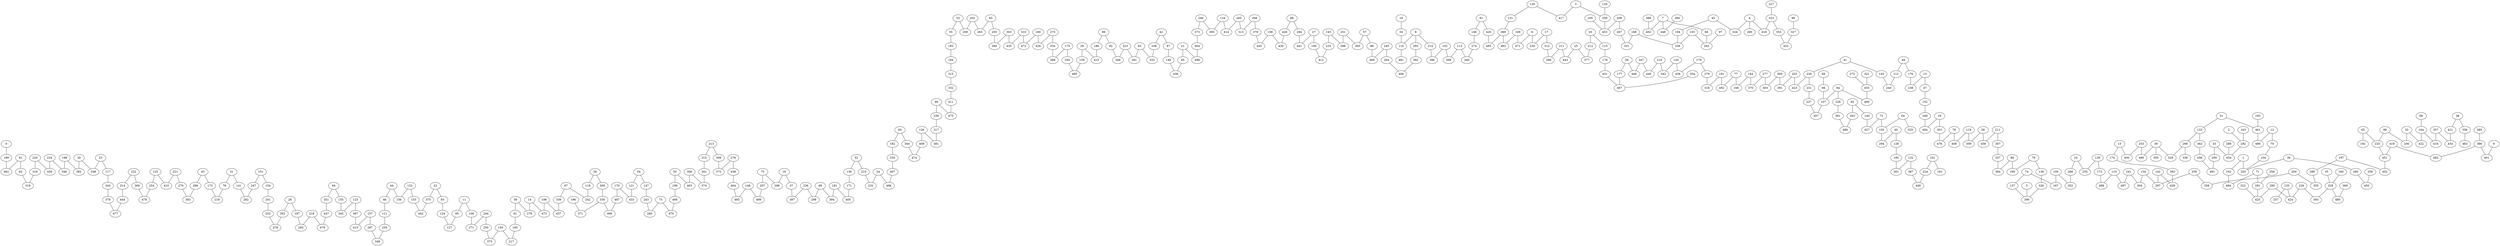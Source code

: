 graph {
  0;
  1;
  2;
  3;
  4;
  5;
  6;
  7;
  8;
  9;
  10;
  11;
  12;
  13;
  14;
  15;
  16;
  17;
  18;
  19;
  20;
  21;
  22;
  23;
  24;
  25;
  26;
  27;
  28;
  29;
  30;
  31;
  32;
  33;
  34;
  35;
  36;
  37;
  38;
  39;
  40;
  41;
  42;
  43;
  44;
  45;
  46;
  47;
  48;
  49;
  50;
  51;
  52;
  53;
  54;
  55;
  56;
  57;
  58;
  59;
  60;
  61;
  62;
  63;
  64;
  65;
  66;
  67;
  68;
  69;
  70;
  71;
  72;
  73;
  74;
  75;
  76;
  77;
  78;
  79;
  80;
  81;
  82;
  83;
  84;
  85;
  86;
  87;
  88;
  89;
  90;
  91;
  92;
  93;
  94;
  95;
  96;
  97;
  98;
  99;
  100;
  101;
  102;
  103;
  104;
  105;
  106;
  107;
  108;
  109;
  110;
  111;
  112;
  113;
  114;
  115;
  116;
  117;
  118;
  119;
  120;
  121;
  122;
  123;
  124;
  125;
  126;
  127;
  128;
  129;
  130;
  131;
  132;
  133;
  134;
  135;
  136;
  137;
  138;
  139;
  140;
  141;
  142;
  143;
  144;
  145;
  146;
  147;
  148;
  149;
  150;
  151;
  152;
  153;
  154;
  155;
  156;
  157;
  158;
  159;
  160;
  161;
  162;
  163;
  164;
  165;
  166;
  167;
  168;
  169;
  170;
  171;
  172;
  173;
  174;
  175;
  176;
  177;
  178;
  179;
  180;
  181;
  182;
  183;
  184;
  185;
  186;
  187;
  188;
  189;
  190;
  191;
  192;
  193;
  194;
  195;
  196;
  197;
  198;
  199;
  200;
  201;
  202;
  203;
  204;
  205;
  206;
  207;
  208;
  209;
  210;
  211;
  212;
  213;
  214;
  215;
  216;
  217;
  218;
  219;
  220;
  221;
  222;
  223;
  224;
  225;
  226;
  227;
  228;
  229;
  230;
  231;
  232;
  233;
  234;
  235;
  236;
  237;
  238;
  239;
  240;
  241;
  242;
  243;
  244;
  245;
  246;
  247;
  248;
  249;
  250;
  251;
  252;
  253;
  254;
  255;
  256;
  257;
  258;
  259;
  260;
  261;
  262;
  263;
  264;
  265;
  266;
  267;
  268;
  269;
  270;
  271;
  272;
  273;
  274;
  275;
  276;
  277;
  278;
  279;
  280;
  281;
  282;
  283;
  284;
  285;
  286;
  287;
  288;
  289;
  290;
  291;
  292;
  293;
  294;
  295;
  296;
  297;
  298;
  299;
  300;
  301;
  302;
  303;
  304;
  305;
  306;
  307;
  308;
  309;
  310;
  311;
  312;
  313;
  314;
  315;
  316;
  317;
  318;
  319;
  320;
  321;
  322;
  323;
  324;
  325;
  326;
  327;
  328;
  329;
  330;
  331;
  332;
  333;
  334;
  335;
  336;
  337;
  338;
  339;
  340;
  341;
  342;
  343;
  344;
  345;
  346;
  347;
  348;
  349;
  350;
  351;
  352;
  353;
  354;
  355;
  356;
  357;
  358;
  359;
  360;
  361;
  362;
  363;
  364;
  365;
  366;
  367;
  368;
  369;
  370;
  371;
  372;
  373;
  374;
  375;
  376;
  377;
  378;
  379;
  380;
  381;
  382;
  383;
  384;
  385;
  386;
  387;
  388;
  389;
  390;
  391;
  392;
  393;
  394;
  395;
  396;
  397;
  398;
  399;
  400;
  401;
  402;
  403;
  404;
  405;
  406;
  407;
  408;
  409;
  410;
  411;
  412;
  413;
  414;
  415;
  416;
  417;
  418;
  419;
  420;
  421;
  422;
  423;
  424;
  425;
  426;
  427;
  428;
  429;
  430;
  431;
  432;
  433;
  434;
  435;
  436;
  437;
  438;
  439;
  440;
  441;
  442;
  443;
  444;
  445;
  446;
  447;
  448;
  449;
  450;
  451;
  452;
  453;
  454;
  455;
  456;
  457;
  458;
  459;
  460;
  461;
  462;
  463;
  464;
  465;
  466;
  467;
  468;
  469;
  470;
  471;
  472;
  473;
  474;
  475;
  476;
  477;
  478;
  479;
  480;
  481;
  482;
  483;
  484;
  485;
  486;
  487;
  488;
  489;
  490;
  491;
  492;
  493;
  494;
  495;
  496;
  497;
  498;
  499;
  0 -- 189;
  1 -- 320;
  1 -- 162;
  2 -- 292;
  3 -- 417;
  3 -- 359;
  4 -- 418;
  4 -- 290;
  4 -- 324;
  5 -- 390;
  6 -- 230;
  6 -- 471;
  7 -- 448;
  7 -- 402;
  7 -- 66;
  8 -- 114;
  8 -- 293;
  8 -- 214;
  9 -- 401;
  10 -- 266;
  10 -- 235;
  11 -- 106;
  11 -- 95;
  12 -- 70;
  12 -- 489;
  13 -- 238;
  13 -- 47;
  14 -- 278;
  14 -- 473;
  15 -- 400;
  15 -- 174;
  16 -- 37;
  16 -- 299;
  17 -- 230;
  17 -- 312;
  18 -- 34;
  19 -- 301;
  19 -- 494;
  20 -- 115;
  20 -- 212;
  21 -- 498;
  21 -- 85;
  22 -- 375;
  22 -- 93;
  23 -- 117;
  23 -- 248;
  24 -- 466;
  24 -- 232;
  25 -- 377;
  25 -- 443;
  26 -- 118;
  26 -- 300;
  27 -- 441;
  27 -- 190;
  28 -- 187;
  28 -- 302;
  29 -- 415;
  29 -- 159;
  30 -- 248;
  30 -- 382;
  31 -- 141;
  31 -- 78;
  32 -- 422;
  32 -- 206;
  33 -- 454;
  33 -- 200;
  34 -- 114;
  35 -- 328;
  36 -- 320;
  36 -- 260;
  37 -- 397;
  38 -- 356;
  38 -- 421;
  39 -- 305;
  39 -- 329;
  39 -- 490;
  40 -- 128;
  40 -- 294;
  41 -- 145;
  41 -- 229;
  42 -- 87;
  42 -- 108;
  43 -- 173;
  43 -- 286;
  44 -- 156;
  44 -- 46;
  45 -- 194;
  45 -- 324;
  46 -- 111;
  47 -- 152;
  48 -- 394;
  48 -- 298;
  49 -- 176;
  49 -- 112;
  50 -- 199;
  50 -- 463;
  51 -- 133;
  51 -- 461;
  52 -- 210;
  52 -- 136;
  53 -- 209;
  53 -- 55;
  54 -- 147;
  54 -- 121;
  55 -- 183;
  56 -- 309;
  56 -- 458;
  57 -- 86;
  57 -- 365;
  58 -- 177;
  58 -- 446;
  59 -- 278;
  59 -- 91;
  60 -- 182;
  60 -- 344;
  61 -- 62;
  61 -- 462;
  62 -- 319;
  63 -- 281;
  63 -- 333;
  64 -- 325;
  64 -- 105;
  65 -- 192;
  65 -- 225;
  66 -- 262;
  67 -- 242;
  67 -- 339;
  68 -- 164;
  69 -- 98;
  70 -- 104;
  71 -- 291;
  71 -- 484;
  72 -- 105;
  72 -- 427;
  73 -- 470;
  73 -- 280;
  74 -- 167;
  74 -- 137;
  75 -- 299;
  75 -- 207;
  76 -- 408;
  76 -- 476;
  77 -- 166;
  77 -- 492;
  78 -- 219;
  79 -- 169;
  79 -- 138;
  80 -- 169;
  80 -- 364;
  81 -- 146;
  81 -- 420;
  82 -- 263;
  82 -- 140;
  83 -- 265;
  83 -- 205;
  84 -- 228;
  84 -- 107;
  84 -- 460;
  85 -- 439;
  86 -- 469;
  87 -- 149;
  88 -- 426;
  88 -- 284;
  89 -- 186;
  89 -- 92;
  90 -- 475;
  90 -- 239;
  91 -- 185;
  92 -- 348;
  93 -- 124;
  94 -- 155;
  94 -- 351;
  95 -- 127;
  96 -- 327;
  97 -- 262;
  98 -- 107;
  99 -- 225;
  99 -- 206;
  100 -- 352;
  100 -- 167;
  101 -- 224;
  101 -- 161;
  102 -- 396;
  102 -- 399;
  103 -- 336;
  103 -- 262;
  104 -- 320;
  105 -- 294;
  106 -- 271;
  107 -- 457;
  108 -- 333;
  109 -- 471;
  109 -- 493;
  110 -- 497;
  110 -- 488;
  111 -- 255;
  112 -- 240;
  113 -- 340;
  113 -- 399;
  114 -- 481;
  115 -- 178;
  116 -- 395;
  116 -- 414;
  117 -- 343;
  118 -- 242;
  119 -- 309;
  119 -- 408;
  120 -- 436;
  120 -- 342;
  121 -- 433;
  122 -- 153;
  122 -- 156;
  123 -- 345;
  123 -- 367;
  124 -- 127;
  125 -- 410;
  125 -- 254;
  126 -- 409;
  126 -- 381;
  128 -- 195;
  129 -- 359;
  130 -- 417;
  130 -- 131;
  131 -- 389;
  132 -- 387;
  132 -- 261;
  133 -- 296;
  133 -- 362;
  134 -- 304;
  134 -- 297;
  135 -- 257;
  135 -- 424;
  136 -- 171;
  137 -- 390;
  138 -- 326;
  139 -- 235;
  139 -- 172;
  140 -- 427;
  141 -- 282;
  142 -- 297;
  142 -- 429;
  143 -- 233;
  143 -- 398;
  144 -- 370;
  144 -- 166;
  145 -- 240;
  146 -- 274;
  147 -- 243;
  148 -- 465;
  148 -- 499;
  149 -- 439;
  150 -- 373;
  150 -- 217;
  151 -- 247;
  151 -- 154;
  152 -- 249;
  153 -- 442;
  154 -- 201;
  155 -- 345;
  157 -- 413;
  157 -- 287;
  158 -- 445;
  158 -- 430;
  159 -- 495;
  160 -- 328;
  162 -- 484;
  163 -- 292;
  164 -- 416;
  164 -- 422;
  165 -- 453;
  168 -- 336;
  168 -- 331;
  170 -- 433;
  170 -- 487;
  171 -- 405;
  172 -- 488;
  173 -- 219;
  174 -- 363;
  175 -- 368;
  175 -- 350;
  176 -- 238;
  177 -- 467;
  178 -- 431;
  179 -- 436;
  179 -- 279;
  180 -- 472;
  180 -- 428;
  181 -- 405;
  181 -- 394;
  182 -- 335;
  183 -- 184;
  184 -- 315;
  185 -- 217;
  186 -- 415;
  187 -- 283;
  188 -- 346;
  188 -- 382;
  189 -- 462;
  190 -- 412;
  191 -- 492;
  191 -- 318;
  193 -- 461;
  194 -- 336;
  195 -- 261;
  196 -- 371;
  197 -- 289;
  197 -- 452;
  198 -- 437;
  198 -- 473;
  199 -- 468;
  200 -- 491;
  201 -- 252;
  202 -- 209;
  202 -- 265;
  203 -- 423;
  203 -- 391;
  204 -- 355;
  204 -- 358;
  205 -- 380;
  207 -- 499;
  208 -- 453;
  208 -- 267;
  210 -- 232;
  211 -- 307;
  211 -- 458;
  212 -- 377;
  213 -- 308;
  213 -- 215;
  214 -- 396;
  215 -- 341;
  216 -- 342;
  216 -- 440;
  218 -- 283;
  218 -- 479;
  220 -- 459;
  220 -- 316;
  221 -- 410;
  221 -- 270;
  222 -- 314;
  222 -- 269;
  223 -- 281;
  223 -- 348;
  224 -- 449;
  225 -- 451;
  226 -- 424;
  226 -- 393;
  227 -- 323;
  228 -- 361;
  229 -- 231;
  229 -- 423;
  231 -- 237;
  233 -- 412;
  234 -- 346;
  234 -- 459;
  236 -- 298;
  236 -- 397;
  237 -- 457;
  239 -- 317;
  241 -- 304;
  241 -- 497;
  243 -- 280;
  244 -- 250;
  244 -- 271;
  245 -- 469;
  245 -- 264;
  246 -- 273;
  246 -- 395;
  247 -- 282;
  249 -- 494;
  250 -- 373;
  251 -- 365;
  251 -- 398;
  252 -- 378;
  253 -- 400;
  253 -- 490;
  254 -- 478;
  255 -- 349;
  256 -- 450;
  258 -- 291;
  259 -- 358;
  259 -- 297;
  260 -- 450;
  263 -- 486;
  264 -- 406;
  266 -- 352;
  267 -- 331;
  268 -- 313;
  268 -- 379;
  269 -- 478;
  270 -- 383;
  272 -- 455;
  273 -- 404;
  274 -- 340;
  275 -- 428;
  275 -- 334;
  276 -- 372;
  276 -- 438;
  277 -- 370;
  277 -- 403;
  279 -- 318;
  284 -- 441;
  285 -- 313;
  285 -- 414;
  286 -- 383;
  287 -- 349;
  288 -- 454;
  289 -- 355;
  291 -- 425;
  292 -- 454;
  293 -- 392;
  295 -- 424;
  295 -- 425;
  296 -- 338;
  296 -- 329;
  300 -- 330;
  301 -- 476;
  302 -- 378;
  303 -- 435;
  303 -- 380;
  306 -- 374;
  306 -- 463;
  307 -- 337;
  308 -- 372;
  310 -- 435;
  310 -- 472;
  311 -- 443;
  311 -- 366;
  312 -- 366;
  314 -- 444;
  315 -- 332;
  316 -- 319;
  317 -- 381;
  321 -- 455;
  322 -- 425;
  323 -- 353;
  323 -- 418;
  326 -- 390;
  327 -- 432;
  328 -- 480;
  328 -- 393;
  330 -- 496;
  330 -- 371;
  332 -- 411;
  334 -- 368;
  335 -- 407;
  337 -- 364;
  339 -- 437;
  341 -- 374;
  343 -- 376;
  344 -- 474;
  347 -- 440;
  347 -- 446;
  350 -- 495;
  351 -- 447;
  353 -- 432;
  354 -- 467;
  356 -- 483;
  357 -- 416;
  357 -- 434;
  359 -- 453;
  360 -- 403;
  360 -- 391;
  361 -- 486;
  362 -- 456;
  363 -- 429;
  367 -- 413;
  369 -- 480;
  375 -- 442;
  376 -- 477;
  379 -- 445;
  384 -- 448;
  385 -- 386;
  386 -- 401;
  386 -- 482;
  387 -- 449;
  388 -- 402;
  389 -- 485;
  389 -- 493;
  392 -- 406;
  404 -- 498;
  407 -- 466;
  409 -- 474;
  411 -- 475;
  419 -- 482;
  419 -- 451;
  420 -- 485;
  421 -- 434;
  426 -- 430;
  431 -- 467;
  438 -- 464;
  444 -- 477;
  447 -- 479;
  451 -- 452;
  455 -- 460;
  456 -- 491;
  461 -- 489;
  464 -- 465;
  468 -- 470;
  487 -- 496;
}